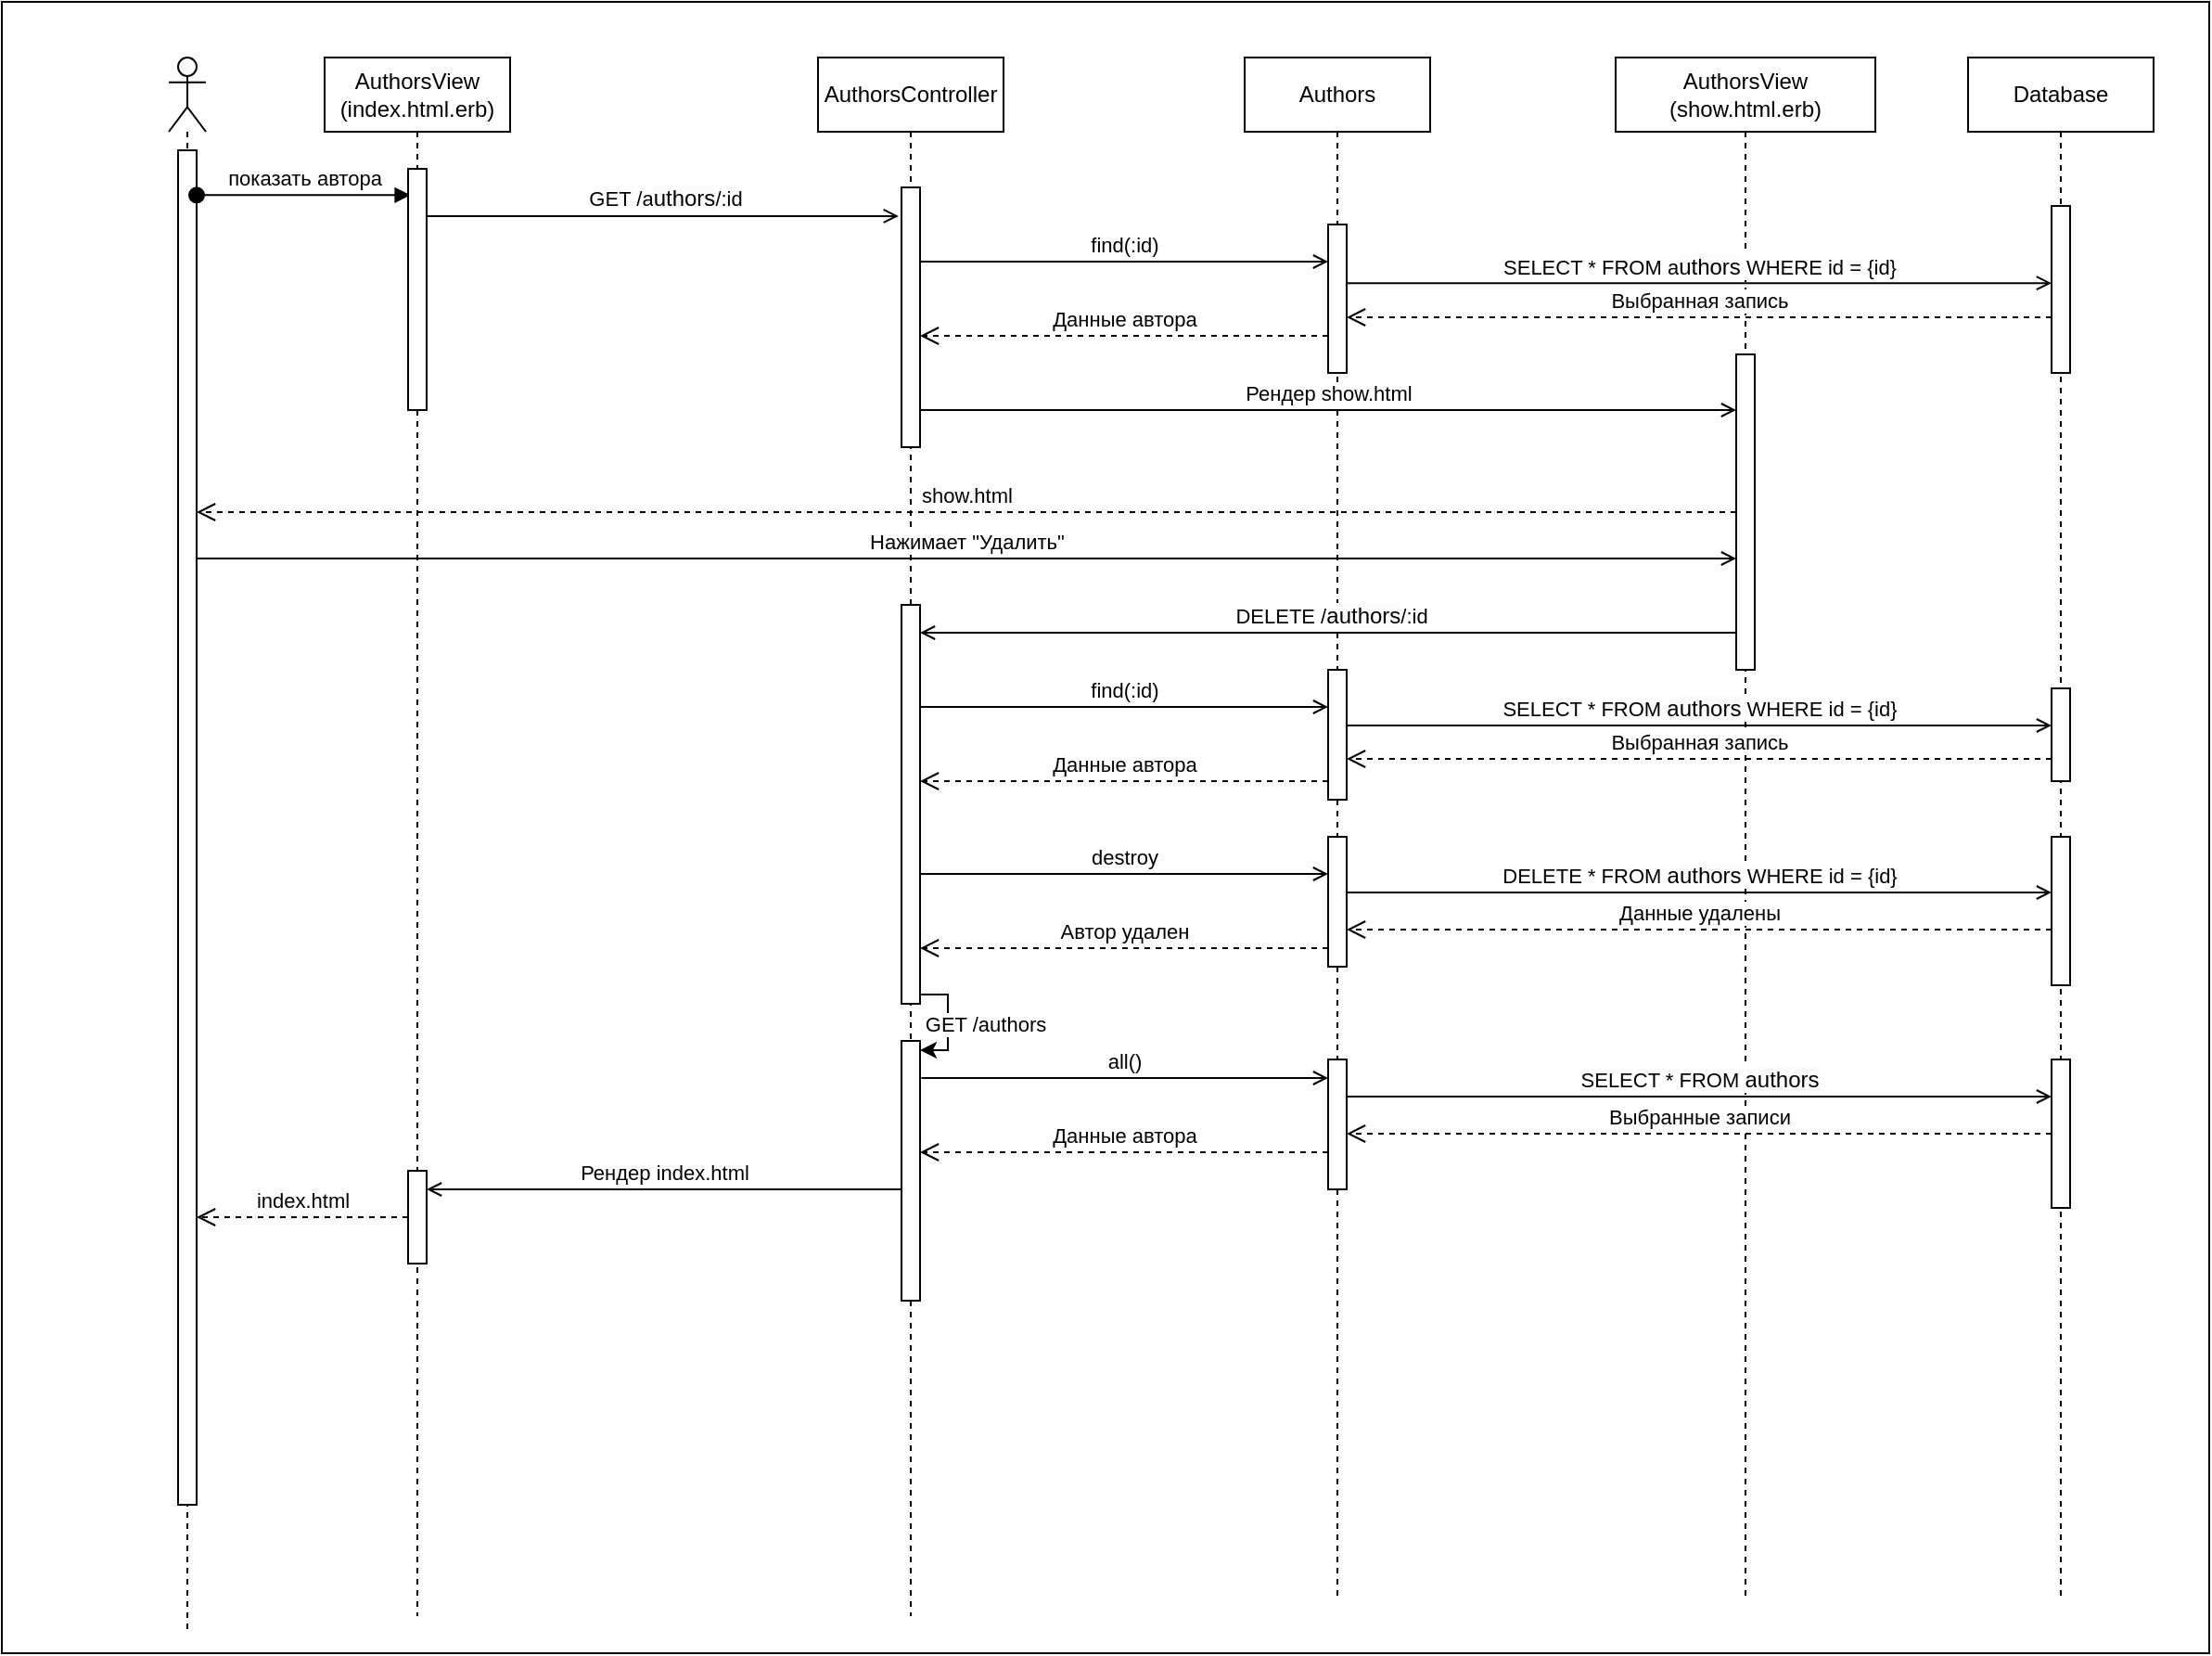 <mxfile version="24.7.8">
  <diagram id="R2lEEEUBdFMjLlhIrx00" name="Page-1">
    <mxGraphModel dx="1235" dy="740" grid="1" gridSize="10" guides="1" tooltips="1" connect="1" arrows="1" fold="1" page="1" pageScale="1" pageWidth="850" pageHeight="1100" math="0" shadow="0" extFonts="Permanent Marker^https://fonts.googleapis.com/css?family=Permanent+Marker">
      <root>
        <mxCell id="0" />
        <mxCell id="1" parent="0" />
        <mxCell id="ZWGrX9-EtVHxFa-mH8nx-1" value="" style="rounded=0;whiteSpace=wrap;html=1;" parent="1" vertex="1">
          <mxGeometry x="810" y="20" width="1190" height="890" as="geometry" />
        </mxCell>
        <mxCell id="NtgCIoPO1QVilq2R9m47-54" value="" style="shape=umlLifeline;perimeter=lifelinePerimeter;whiteSpace=wrap;html=1;container=1;dropTarget=0;collapsible=0;recursiveResize=0;outlineConnect=0;portConstraint=eastwest;newEdgeStyle={&quot;curved&quot;:0,&quot;rounded&quot;:0};participant=umlActor;" parent="1" vertex="1">
          <mxGeometry x="900" y="50" width="20" height="850" as="geometry" />
        </mxCell>
        <mxCell id="NtgCIoPO1QVilq2R9m47-55" value="" style="html=1;points=[[0,0,0,0,5],[0,1,0,0,-5],[1,0,0,0,5],[1,1,0,0,-5]];perimeter=orthogonalPerimeter;outlineConnect=0;targetShapes=umlLifeline;portConstraint=eastwest;newEdgeStyle={&quot;curved&quot;:0,&quot;rounded&quot;:0};" parent="NtgCIoPO1QVilq2R9m47-54" vertex="1">
          <mxGeometry x="5" y="50" width="10" height="730" as="geometry" />
        </mxCell>
        <mxCell id="NtgCIoPO1QVilq2R9m47-56" value="показать автора" style="html=1;verticalAlign=bottom;startArrow=oval;startFill=1;endArrow=block;startSize=8;curved=0;rounded=0;entryX=0.13;entryY=0.109;entryDx=0;entryDy=0;entryPerimeter=0;" parent="1" source="NtgCIoPO1QVilq2R9m47-55" target="NtgCIoPO1QVilq2R9m47-58" edge="1">
          <mxGeometry width="60" relative="1" as="geometry">
            <mxPoint x="920" y="130" as="sourcePoint" />
            <mxPoint x="1034" y="130" as="targetPoint" />
          </mxGeometry>
        </mxCell>
        <mxCell id="NtgCIoPO1QVilq2R9m47-57" value="AuthorsView (index.html.erb)" style="shape=umlLifeline;perimeter=lifelinePerimeter;whiteSpace=wrap;html=1;container=1;dropTarget=0;collapsible=0;recursiveResize=0;outlineConnect=0;portConstraint=eastwest;newEdgeStyle={&quot;curved&quot;:0,&quot;rounded&quot;:0};" parent="1" vertex="1">
          <mxGeometry x="984" y="50" width="100" height="840" as="geometry" />
        </mxCell>
        <mxCell id="NtgCIoPO1QVilq2R9m47-58" value="" style="html=1;points=[[0,0,0,0,5],[0,1,0,0,-5],[1,0,0,0,5],[1,1,0,0,-5]];perimeter=orthogonalPerimeter;outlineConnect=0;targetShapes=umlLifeline;portConstraint=eastwest;newEdgeStyle={&quot;curved&quot;:0,&quot;rounded&quot;:0};" parent="NtgCIoPO1QVilq2R9m47-57" vertex="1">
          <mxGeometry x="45" y="60" width="10" height="130" as="geometry" />
        </mxCell>
        <mxCell id="NtgCIoPO1QVilq2R9m47-92" value="" style="html=1;points=[[0,0,0,0,5],[0,1,0,0,-5],[1,0,0,0,5],[1,1,0,0,-5]];perimeter=orthogonalPerimeter;outlineConnect=0;targetShapes=umlLifeline;portConstraint=eastwest;newEdgeStyle={&quot;curved&quot;:0,&quot;rounded&quot;:0};" parent="NtgCIoPO1QVilq2R9m47-57" vertex="1">
          <mxGeometry x="45" y="600" width="10" height="50" as="geometry" />
        </mxCell>
        <mxCell id="NtgCIoPO1QVilq2R9m47-59" value="&amp;nbsp;GET /a&lt;span style=&quot;font-size: 12px; text-wrap: wrap; background-color: rgb(251, 251, 251);&quot;&gt;uthors&lt;/span&gt;/:id" style="html=1;verticalAlign=bottom;endArrow=open;curved=0;rounded=0;endFill=0;entryX=-0.157;entryY=0.159;entryDx=0;entryDy=0;entryPerimeter=0;" parent="1" source="NtgCIoPO1QVilq2R9m47-58" edge="1">
          <mxGeometry relative="1" as="geometry">
            <mxPoint x="1039.0" y="130" as="sourcePoint" />
            <mxPoint x="1293.43" y="135.44" as="targetPoint" />
          </mxGeometry>
        </mxCell>
        <mxCell id="NtgCIoPO1QVilq2R9m47-60" value="AuthorsController" style="shape=umlLifeline;perimeter=lifelinePerimeter;whiteSpace=wrap;html=1;container=1;dropTarget=0;collapsible=0;recursiveResize=0;outlineConnect=0;portConstraint=eastwest;newEdgeStyle={&quot;curved&quot;:0,&quot;rounded&quot;:0};" parent="1" vertex="1">
          <mxGeometry x="1250" y="50" width="100" height="840" as="geometry" />
        </mxCell>
        <mxCell id="NtgCIoPO1QVilq2R9m47-61" value="" style="html=1;points=[[0,0,0,0,5],[0,1,0,0,-5],[1,0,0,0,5],[1,1,0,0,-5]];perimeter=orthogonalPerimeter;outlineConnect=0;targetShapes=umlLifeline;portConstraint=eastwest;newEdgeStyle={&quot;curved&quot;:0,&quot;rounded&quot;:0};" parent="NtgCIoPO1QVilq2R9m47-60" vertex="1">
          <mxGeometry x="45" y="70" width="10" height="140" as="geometry" />
        </mxCell>
        <mxCell id="NtgCIoPO1QVilq2R9m47-73" value="" style="html=1;points=[[0,0,0,0,5],[0,1,0,0,-5],[1,0,0,0,5],[1,1,0,0,-5]];perimeter=orthogonalPerimeter;outlineConnect=0;targetShapes=umlLifeline;portConstraint=eastwest;newEdgeStyle={&quot;curved&quot;:0,&quot;rounded&quot;:0};" parent="NtgCIoPO1QVilq2R9m47-60" vertex="1">
          <mxGeometry x="45" y="295" width="10" height="215" as="geometry" />
        </mxCell>
        <mxCell id="NtgCIoPO1QVilq2R9m47-88" value="" style="html=1;points=[[0,0,0,0,5],[0,1,0,0,-5],[1,0,0,0,5],[1,1,0,0,-5]];perimeter=orthogonalPerimeter;outlineConnect=0;targetShapes=umlLifeline;portConstraint=eastwest;newEdgeStyle={&quot;curved&quot;:0,&quot;rounded&quot;:0};" parent="NtgCIoPO1QVilq2R9m47-60" vertex="1">
          <mxGeometry x="45" y="530" width="10" height="140" as="geometry" />
        </mxCell>
        <mxCell id="NtgCIoPO1QVilq2R9m47-90" style="edgeStyle=orthogonalEdgeStyle;rounded=0;orthogonalLoop=1;jettySize=auto;html=1;curved=0;exitX=1;exitY=1;exitDx=0;exitDy=-5;exitPerimeter=0;entryX=1;entryY=0;entryDx=0;entryDy=5;entryPerimeter=0;" parent="NtgCIoPO1QVilq2R9m47-60" source="NtgCIoPO1QVilq2R9m47-73" target="NtgCIoPO1QVilq2R9m47-88" edge="1">
          <mxGeometry relative="1" as="geometry">
            <Array as="points">
              <mxPoint x="70" y="505" />
              <mxPoint x="70" y="535" />
            </Array>
          </mxGeometry>
        </mxCell>
        <mxCell id="NtgCIoPO1QVilq2R9m47-91" value="GET /authors" style="edgeLabel;html=1;align=center;verticalAlign=middle;resizable=0;points=[];" parent="NtgCIoPO1QVilq2R9m47-90" vertex="1" connectable="0">
          <mxGeometry x="0.023" y="-1" relative="1" as="geometry">
            <mxPoint x="21" as="offset" />
          </mxGeometry>
        </mxCell>
        <mxCell id="NtgCIoPO1QVilq2R9m47-62" value="Authors" style="shape=umlLifeline;perimeter=lifelinePerimeter;whiteSpace=wrap;html=1;container=1;dropTarget=0;collapsible=0;recursiveResize=0;outlineConnect=0;portConstraint=eastwest;newEdgeStyle={&quot;curved&quot;:0,&quot;rounded&quot;:0};" parent="1" vertex="1">
          <mxGeometry x="1480" y="50" width="100" height="830" as="geometry" />
        </mxCell>
        <mxCell id="NtgCIoPO1QVilq2R9m47-63" value="" style="html=1;points=[[0,0,0,0,5],[0,1,0,0,-5],[1,0,0,0,5],[1,1,0,0,-5]];perimeter=orthogonalPerimeter;outlineConnect=0;targetShapes=umlLifeline;portConstraint=eastwest;newEdgeStyle={&quot;curved&quot;:0,&quot;rounded&quot;:0};" parent="NtgCIoPO1QVilq2R9m47-62" vertex="1">
          <mxGeometry x="45" y="90" width="10" height="80" as="geometry" />
        </mxCell>
        <mxCell id="NtgCIoPO1QVilq2R9m47-83" value="" style="html=1;points=[[0,0,0,0,5],[0,1,0,0,-5],[1,0,0,0,5],[1,1,0,0,-5]];perimeter=orthogonalPerimeter;outlineConnect=0;targetShapes=umlLifeline;portConstraint=eastwest;newEdgeStyle={&quot;curved&quot;:0,&quot;rounded&quot;:0};" parent="NtgCIoPO1QVilq2R9m47-62" vertex="1">
          <mxGeometry x="45" y="420" width="10" height="70" as="geometry" />
        </mxCell>
        <mxCell id="NtgCIoPO1QVilq2R9m47-94" value="" style="html=1;points=[[0,0,0,0,5],[0,1,0,0,-5],[1,0,0,0,5],[1,1,0,0,-5]];perimeter=orthogonalPerimeter;outlineConnect=0;targetShapes=umlLifeline;portConstraint=eastwest;newEdgeStyle={&quot;curved&quot;:0,&quot;rounded&quot;:0};" parent="NtgCIoPO1QVilq2R9m47-62" vertex="1">
          <mxGeometry x="45" y="540" width="10" height="70" as="geometry" />
        </mxCell>
        <mxCell id="NtgCIoPO1QVilq2R9m47-65" value="AuthorsView (show.html.erb)" style="shape=umlLifeline;perimeter=lifelinePerimeter;whiteSpace=wrap;html=1;container=1;dropTarget=0;collapsible=0;recursiveResize=0;outlineConnect=0;portConstraint=eastwest;newEdgeStyle={&quot;curved&quot;:0,&quot;rounded&quot;:0};" parent="1" vertex="1">
          <mxGeometry x="1680" y="50" width="140" height="830" as="geometry" />
        </mxCell>
        <mxCell id="NtgCIoPO1QVilq2R9m47-66" value="" style="html=1;points=[[0,0,0,0,5],[0,1,0,0,-5],[1,0,0,0,5],[1,1,0,0,-5]];perimeter=orthogonalPerimeter;outlineConnect=0;targetShapes=umlLifeline;portConstraint=eastwest;newEdgeStyle={&quot;curved&quot;:0,&quot;rounded&quot;:0};" parent="NtgCIoPO1QVilq2R9m47-65" vertex="1">
          <mxGeometry x="65" y="160" width="10" height="170" as="geometry" />
        </mxCell>
        <mxCell id="NtgCIoPO1QVilq2R9m47-67" value="find(:id)" style="html=1;verticalAlign=bottom;endArrow=open;curved=0;rounded=0;endFill=0;" parent="1" edge="1">
          <mxGeometry relative="1" as="geometry">
            <mxPoint x="1305" y="160" as="sourcePoint" />
            <mxPoint x="1525" y="160" as="targetPoint" />
          </mxGeometry>
        </mxCell>
        <mxCell id="NtgCIoPO1QVilq2R9m47-68" value="Данные автора" style="html=1;verticalAlign=bottom;endArrow=open;dashed=1;endSize=8;curved=0;rounded=0;" parent="1" edge="1">
          <mxGeometry relative="1" as="geometry">
            <mxPoint x="1525" y="200" as="sourcePoint" />
            <mxPoint x="1305" y="200" as="targetPoint" />
          </mxGeometry>
        </mxCell>
        <mxCell id="NtgCIoPO1QVilq2R9m47-70" value="Database" style="shape=umlLifeline;perimeter=lifelinePerimeter;whiteSpace=wrap;html=1;container=1;dropTarget=0;collapsible=0;recursiveResize=0;outlineConnect=0;portConstraint=eastwest;newEdgeStyle={&quot;curved&quot;:0,&quot;rounded&quot;:0};" parent="1" vertex="1">
          <mxGeometry x="1870" y="50" width="100" height="830" as="geometry" />
        </mxCell>
        <mxCell id="NtgCIoPO1QVilq2R9m47-71" value="" style="html=1;points=[[0,0,0,0,5],[0,1,0,0,-5],[1,0,0,0,5],[1,1,0,0,-5]];perimeter=orthogonalPerimeter;outlineConnect=0;targetShapes=umlLifeline;portConstraint=eastwest;newEdgeStyle={&quot;curved&quot;:0,&quot;rounded&quot;:0};" parent="NtgCIoPO1QVilq2R9m47-70" vertex="1">
          <mxGeometry x="45" y="420" width="10" height="80" as="geometry" />
        </mxCell>
        <mxCell id="NtgCIoPO1QVilq2R9m47-97" value="" style="html=1;points=[[0,0,0,0,5],[0,1,0,0,-5],[1,0,0,0,5],[1,1,0,0,-5]];perimeter=orthogonalPerimeter;outlineConnect=0;targetShapes=umlLifeline;portConstraint=eastwest;newEdgeStyle={&quot;curved&quot;:0,&quot;rounded&quot;:0};" parent="NtgCIoPO1QVilq2R9m47-70" vertex="1">
          <mxGeometry x="45" y="80" width="10" height="90" as="geometry" />
        </mxCell>
        <mxCell id="NtgCIoPO1QVilq2R9m47-102" value="" style="html=1;points=[[0,0,0,0,5],[0,1,0,0,-5],[1,0,0,0,5],[1,1,0,0,-5]];perimeter=orthogonalPerimeter;outlineConnect=0;targetShapes=umlLifeline;portConstraint=eastwest;newEdgeStyle={&quot;curved&quot;:0,&quot;rounded&quot;:0};" parent="NtgCIoPO1QVilq2R9m47-70" vertex="1">
          <mxGeometry x="45" y="540" width="10" height="80" as="geometry" />
        </mxCell>
        <mxCell id="5P7yPnP_U3dHADUZBez5-7" value="" style="html=1;points=[[0,0,0,0,5],[0,1,0,0,-5],[1,0,0,0,5],[1,1,0,0,-5]];perimeter=orthogonalPerimeter;outlineConnect=0;targetShapes=umlLifeline;portConstraint=eastwest;newEdgeStyle={&quot;curved&quot;:0,&quot;rounded&quot;:0};" parent="NtgCIoPO1QVilq2R9m47-70" vertex="1">
          <mxGeometry x="45" y="340" width="10" height="50" as="geometry" />
        </mxCell>
        <mxCell id="NtgCIoPO1QVilq2R9m47-72" value="Нажимает &quot;Удалить&quot;" style="html=1;verticalAlign=bottom;endArrow=open;curved=0;rounded=0;endFill=0;" parent="1" edge="1">
          <mxGeometry relative="1" as="geometry">
            <mxPoint x="915" y="320" as="sourcePoint" />
            <mxPoint x="1745" y="320" as="targetPoint" />
          </mxGeometry>
        </mxCell>
        <mxCell id="NtgCIoPO1QVilq2R9m47-74" value="&amp;nbsp;DELETE /&lt;font style=&quot;font-size: 12px;&quot;&gt;a&lt;/font&gt;&lt;span style=&quot;font-size: 12px; text-wrap: wrap; background-color: rgb(251, 251, 251);&quot;&gt;uthors&lt;/span&gt;/:id" style="html=1;verticalAlign=bottom;endArrow=open;curved=0;rounded=0;endFill=0;" parent="1" edge="1">
          <mxGeometry relative="1" as="geometry">
            <mxPoint x="1745" y="360" as="sourcePoint" />
            <mxPoint x="1305" y="360" as="targetPoint" />
          </mxGeometry>
        </mxCell>
        <mxCell id="NtgCIoPO1QVilq2R9m47-80" value="" style="html=1;points=[[0,0,0,0,5],[0,1,0,0,-5],[1,0,0,0,5],[1,1,0,0,-5]];perimeter=orthogonalPerimeter;outlineConnect=0;targetShapes=umlLifeline;portConstraint=eastwest;newEdgeStyle={&quot;curved&quot;:0,&quot;rounded&quot;:0};" parent="1" vertex="1">
          <mxGeometry x="1525" y="380" width="10" height="70" as="geometry" />
        </mxCell>
        <mxCell id="NtgCIoPO1QVilq2R9m47-81" value="find(:id)" style="html=1;verticalAlign=bottom;endArrow=open;curved=0;rounded=0;endFill=0;" parent="1" edge="1">
          <mxGeometry relative="1" as="geometry">
            <mxPoint x="1305" y="400" as="sourcePoint" />
            <mxPoint x="1525" y="400" as="targetPoint" />
          </mxGeometry>
        </mxCell>
        <mxCell id="NtgCIoPO1QVilq2R9m47-82" value="Данные автора" style="html=1;verticalAlign=bottom;endArrow=open;dashed=1;endSize=8;curved=0;rounded=0;" parent="1" edge="1">
          <mxGeometry relative="1" as="geometry">
            <mxPoint x="1525" y="440" as="sourcePoint" />
            <mxPoint x="1305" y="440" as="targetPoint" />
          </mxGeometry>
        </mxCell>
        <mxCell id="NtgCIoPO1QVilq2R9m47-84" value="destroy" style="html=1;verticalAlign=bottom;endArrow=open;curved=0;rounded=0;endFill=0;" parent="1" edge="1">
          <mxGeometry relative="1" as="geometry">
            <mxPoint x="1305" y="490" as="sourcePoint" />
            <mxPoint x="1525" y="490" as="targetPoint" />
          </mxGeometry>
        </mxCell>
        <mxCell id="NtgCIoPO1QVilq2R9m47-85" value="DELETE * FROM &lt;font style=&quot;font-size: 12px;&quot;&gt;a&lt;/font&gt;&lt;span style=&quot;font-size: 12px; text-wrap: wrap; background-color: rgb(251, 251, 251);&quot;&gt;uthors&lt;/span&gt;&amp;nbsp;WHERE id = {id}" style="html=1;verticalAlign=bottom;endArrow=open;curved=0;rounded=0;endFill=0;exitX=1;exitY=0.469;exitDx=0;exitDy=0;exitPerimeter=0;" parent="1" edge="1">
          <mxGeometry relative="1" as="geometry">
            <mxPoint x="1535" y="500.0" as="sourcePoint" />
            <mxPoint x="1915" y="500.0" as="targetPoint" />
          </mxGeometry>
        </mxCell>
        <mxCell id="NtgCIoPO1QVilq2R9m47-86" value="Данные удалены" style="html=1;verticalAlign=bottom;endArrow=open;dashed=1;endSize=8;curved=0;rounded=0;" parent="1" edge="1">
          <mxGeometry relative="1" as="geometry">
            <mxPoint x="1915" y="520.0" as="sourcePoint" />
            <mxPoint x="1535" y="520.0" as="targetPoint" />
          </mxGeometry>
        </mxCell>
        <mxCell id="NtgCIoPO1QVilq2R9m47-87" value="Автор удален" style="html=1;verticalAlign=bottom;endArrow=open;dashed=1;endSize=8;curved=0;rounded=0;" parent="1" edge="1">
          <mxGeometry relative="1" as="geometry">
            <mxPoint x="1525" y="530" as="sourcePoint" />
            <mxPoint x="1305" y="530" as="targetPoint" />
          </mxGeometry>
        </mxCell>
        <mxCell id="NtgCIoPO1QVilq2R9m47-93" value="Рендер index.html" style="html=1;verticalAlign=bottom;endArrow=open;curved=0;rounded=0;endFill=0;" parent="1" edge="1">
          <mxGeometry relative="1" as="geometry">
            <mxPoint x="1295" y="660" as="sourcePoint" />
            <mxPoint x="1039" y="660" as="targetPoint" />
          </mxGeometry>
        </mxCell>
        <mxCell id="NtgCIoPO1QVilq2R9m47-96" value="all()" style="html=1;verticalAlign=bottom;endArrow=open;curved=0;rounded=0;endFill=0;exitX=1.073;exitY=0.305;exitDx=0;exitDy=0;exitPerimeter=0;" parent="1" edge="1">
          <mxGeometry relative="1" as="geometry">
            <mxPoint x="1305.73" y="600" as="sourcePoint" />
            <mxPoint x="1525" y="600" as="targetPoint" />
          </mxGeometry>
        </mxCell>
        <mxCell id="NtgCIoPO1QVilq2R9m47-98" value="SELECT * FROM a&lt;span style=&quot;font-size: 12px; text-wrap: wrap; background-color: rgb(251, 251, 251);&quot;&gt;uthors&lt;/span&gt;&amp;nbsp;WHERE id = {id}" style="html=1;verticalAlign=bottom;endArrow=open;curved=0;rounded=0;endFill=0;exitX=1.032;exitY=0.395;exitDx=0;exitDy=0;exitPerimeter=0;" parent="1" source="NtgCIoPO1QVilq2R9m47-63" target="NtgCIoPO1QVilq2R9m47-97" edge="1">
          <mxGeometry relative="1" as="geometry">
            <mxPoint x="1560" y="160" as="sourcePoint" />
            <mxPoint x="1780" y="160" as="targetPoint" />
          </mxGeometry>
        </mxCell>
        <mxCell id="NtgCIoPO1QVilq2R9m47-100" value="Выбранная запись" style="html=1;verticalAlign=bottom;endArrow=open;dashed=1;endSize=8;curved=0;rounded=0;" parent="1" source="NtgCIoPO1QVilq2R9m47-97" edge="1">
          <mxGeometry relative="1" as="geometry">
            <mxPoint x="1755" y="190" as="sourcePoint" />
            <mxPoint x="1535" y="190" as="targetPoint" />
          </mxGeometry>
        </mxCell>
        <mxCell id="NtgCIoPO1QVilq2R9m47-103" value="SELECT * FROM &lt;font style=&quot;font-size: 12px;&quot;&gt;a&lt;/font&gt;&lt;span style=&quot;font-size: 12px; text-wrap: wrap; background-color: rgb(251, 251, 251);&quot;&gt;uthors&lt;/span&gt;" style="html=1;verticalAlign=bottom;endArrow=open;curved=0;rounded=0;endFill=0;exitX=1.032;exitY=0.395;exitDx=0;exitDy=0;exitPerimeter=0;" parent="1" edge="1">
          <mxGeometry relative="1" as="geometry">
            <mxPoint x="1535" y="610" as="sourcePoint" />
            <mxPoint x="1915" y="610" as="targetPoint" />
          </mxGeometry>
        </mxCell>
        <mxCell id="NtgCIoPO1QVilq2R9m47-104" value="Выбранные записи" style="html=1;verticalAlign=bottom;endArrow=open;dashed=1;endSize=8;curved=0;rounded=0;" parent="1" edge="1">
          <mxGeometry relative="1" as="geometry">
            <mxPoint x="1915" y="630" as="sourcePoint" />
            <mxPoint x="1535" y="630" as="targetPoint" />
          </mxGeometry>
        </mxCell>
        <mxCell id="NtgCIoPO1QVilq2R9m47-105" value="Данные автора" style="html=1;verticalAlign=bottom;endArrow=open;dashed=1;endSize=8;curved=0;rounded=0;" parent="1" edge="1">
          <mxGeometry relative="1" as="geometry">
            <mxPoint x="1525" y="640" as="sourcePoint" />
            <mxPoint x="1305" y="640" as="targetPoint" />
          </mxGeometry>
        </mxCell>
        <mxCell id="NtgCIoPO1QVilq2R9m47-107" value="index.html" style="html=1;verticalAlign=bottom;endArrow=open;dashed=1;endSize=8;curved=0;rounded=0;" parent="1" source="NtgCIoPO1QVilq2R9m47-92" target="NtgCIoPO1QVilq2R9m47-55" edge="1">
          <mxGeometry relative="1" as="geometry">
            <mxPoint x="1010" y="680" as="sourcePoint" />
            <mxPoint x="790" y="680" as="targetPoint" />
          </mxGeometry>
        </mxCell>
        <mxCell id="5P7yPnP_U3dHADUZBez5-8" value="SELECT * FROM &lt;font style=&quot;font-size: 12px;&quot;&gt;a&lt;/font&gt;&lt;span style=&quot;font-size: 12px; text-wrap: wrap; background-color: rgb(251, 251, 251);&quot;&gt;uthors&lt;/span&gt;&amp;nbsp;WHERE id = {id}" style="html=1;verticalAlign=bottom;endArrow=open;curved=0;rounded=0;endFill=0;exitX=1.032;exitY=0.395;exitDx=0;exitDy=0;exitPerimeter=0;" parent="1" edge="1">
          <mxGeometry relative="1" as="geometry">
            <mxPoint x="1535" y="410" as="sourcePoint" />
            <mxPoint x="1915" y="410" as="targetPoint" />
          </mxGeometry>
        </mxCell>
        <mxCell id="5P7yPnP_U3dHADUZBez5-9" value="Выбранная запись" style="html=1;verticalAlign=bottom;endArrow=open;dashed=1;endSize=8;curved=0;rounded=0;" parent="1" edge="1">
          <mxGeometry relative="1" as="geometry">
            <mxPoint x="1915" y="428" as="sourcePoint" />
            <mxPoint x="1535" y="428" as="targetPoint" />
          </mxGeometry>
        </mxCell>
        <mxCell id="JyLPBT6fLf4kzOxuEDiq-1" value="Рендер show.html" style="html=1;verticalAlign=bottom;endArrow=open;curved=0;rounded=0;endFill=0;" parent="1" edge="1">
          <mxGeometry relative="1" as="geometry">
            <mxPoint x="1305" y="240" as="sourcePoint" />
            <mxPoint x="1745" y="240" as="targetPoint" />
          </mxGeometry>
        </mxCell>
        <mxCell id="JyLPBT6fLf4kzOxuEDiq-2" value="show.html" style="html=1;verticalAlign=bottom;endArrow=open;dashed=1;endSize=8;curved=0;rounded=0;" parent="1" source="NtgCIoPO1QVilq2R9m47-66" target="NtgCIoPO1QVilq2R9m47-55" edge="1">
          <mxGeometry relative="1" as="geometry">
            <mxPoint x="1749" y="300" as="sourcePoint" />
            <mxPoint x="920" y="300" as="targetPoint" />
          </mxGeometry>
        </mxCell>
      </root>
    </mxGraphModel>
  </diagram>
</mxfile>
